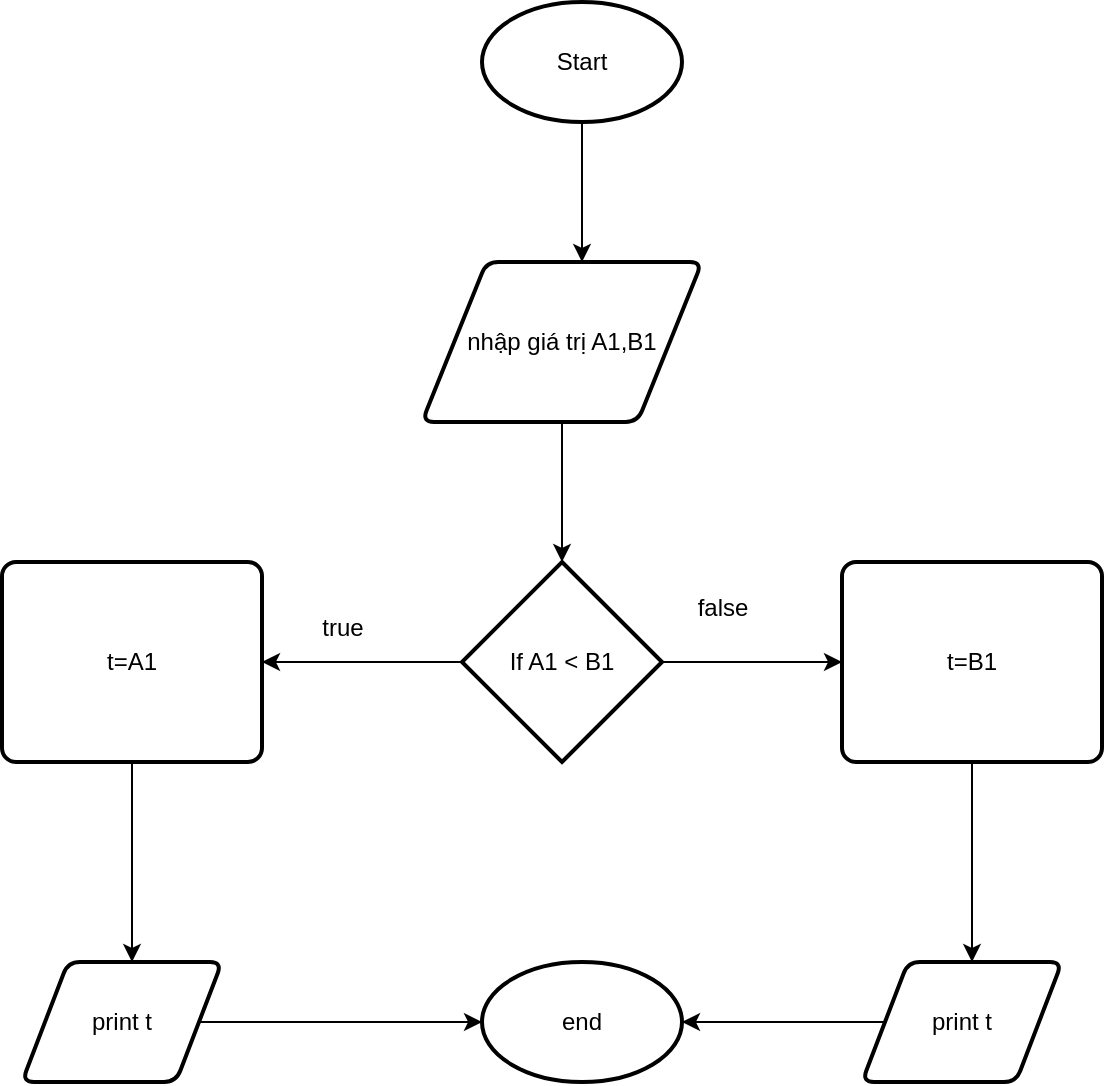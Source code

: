 <mxfile version="25.0.3">
  <diagram name="Trang-1" id="vqwA7IuI_AL6ugNA0UEH">
    <mxGraphModel dx="1434" dy="866" grid="1" gridSize="10" guides="1" tooltips="1" connect="1" arrows="1" fold="1" page="1" pageScale="1" pageWidth="827" pageHeight="1169" math="0" shadow="0">
      <root>
        <mxCell id="0" />
        <mxCell id="1" parent="0" />
        <mxCell id="xOgIHKtFTcHZ12VZrLwK-4" style="edgeStyle=orthogonalEdgeStyle;rounded=0;orthogonalLoop=1;jettySize=auto;html=1;" edge="1" parent="1" source="xOgIHKtFTcHZ12VZrLwK-3">
          <mxGeometry relative="1" as="geometry">
            <mxPoint x="400" y="250" as="targetPoint" />
          </mxGeometry>
        </mxCell>
        <mxCell id="xOgIHKtFTcHZ12VZrLwK-3" value="Start" style="strokeWidth=2;html=1;shape=mxgraph.flowchart.start_1;whiteSpace=wrap;" vertex="1" parent="1">
          <mxGeometry x="350" y="120" width="100" height="60" as="geometry" />
        </mxCell>
        <mxCell id="xOgIHKtFTcHZ12VZrLwK-6" style="edgeStyle=orthogonalEdgeStyle;rounded=0;orthogonalLoop=1;jettySize=auto;html=1;" edge="1" parent="1" source="xOgIHKtFTcHZ12VZrLwK-5">
          <mxGeometry relative="1" as="geometry">
            <mxPoint x="390" y="400" as="targetPoint" />
          </mxGeometry>
        </mxCell>
        <mxCell id="xOgIHKtFTcHZ12VZrLwK-5" value="nhập giá trị A1,B1" style="shape=parallelogram;html=1;strokeWidth=2;perimeter=parallelogramPerimeter;whiteSpace=wrap;rounded=1;arcSize=12;size=0.23;" vertex="1" parent="1">
          <mxGeometry x="320" y="250" width="140" height="80" as="geometry" />
        </mxCell>
        <mxCell id="xOgIHKtFTcHZ12VZrLwK-8" style="edgeStyle=orthogonalEdgeStyle;rounded=0;orthogonalLoop=1;jettySize=auto;html=1;" edge="1" parent="1" source="xOgIHKtFTcHZ12VZrLwK-7">
          <mxGeometry relative="1" as="geometry">
            <mxPoint x="240" y="450" as="targetPoint" />
          </mxGeometry>
        </mxCell>
        <mxCell id="xOgIHKtFTcHZ12VZrLwK-10" style="edgeStyle=orthogonalEdgeStyle;rounded=0;orthogonalLoop=1;jettySize=auto;html=1;" edge="1" parent="1" source="xOgIHKtFTcHZ12VZrLwK-7">
          <mxGeometry relative="1" as="geometry">
            <mxPoint x="530" y="450" as="targetPoint" />
          </mxGeometry>
        </mxCell>
        <mxCell id="xOgIHKtFTcHZ12VZrLwK-7" value="If A1 &amp;lt; B1" style="strokeWidth=2;html=1;shape=mxgraph.flowchart.decision;whiteSpace=wrap;" vertex="1" parent="1">
          <mxGeometry x="340" y="400" width="100" height="100" as="geometry" />
        </mxCell>
        <mxCell id="xOgIHKtFTcHZ12VZrLwK-9" value="true" style="text;html=1;align=center;verticalAlign=middle;resizable=0;points=[];autosize=1;strokeColor=none;fillColor=none;" vertex="1" parent="1">
          <mxGeometry x="260" y="418" width="40" height="30" as="geometry" />
        </mxCell>
        <mxCell id="xOgIHKtFTcHZ12VZrLwK-12" value="false" style="text;html=1;align=center;verticalAlign=middle;resizable=0;points=[];autosize=1;strokeColor=none;fillColor=none;" vertex="1" parent="1">
          <mxGeometry x="445" y="408" width="50" height="30" as="geometry" />
        </mxCell>
        <mxCell id="xOgIHKtFTcHZ12VZrLwK-16" style="edgeStyle=orthogonalEdgeStyle;rounded=0;orthogonalLoop=1;jettySize=auto;html=1;" edge="1" parent="1" source="xOgIHKtFTcHZ12VZrLwK-13">
          <mxGeometry relative="1" as="geometry">
            <mxPoint x="175" y="600" as="targetPoint" />
          </mxGeometry>
        </mxCell>
        <mxCell id="xOgIHKtFTcHZ12VZrLwK-13" value="t=A1" style="rounded=1;whiteSpace=wrap;html=1;absoluteArcSize=1;arcSize=14;strokeWidth=2;" vertex="1" parent="1">
          <mxGeometry x="110" y="400" width="130" height="100" as="geometry" />
        </mxCell>
        <mxCell id="xOgIHKtFTcHZ12VZrLwK-17" style="edgeStyle=orthogonalEdgeStyle;rounded=0;orthogonalLoop=1;jettySize=auto;html=1;" edge="1" parent="1" source="xOgIHKtFTcHZ12VZrLwK-15">
          <mxGeometry relative="1" as="geometry">
            <mxPoint x="595" y="600" as="targetPoint" />
          </mxGeometry>
        </mxCell>
        <mxCell id="xOgIHKtFTcHZ12VZrLwK-15" value="t=B1" style="rounded=1;whiteSpace=wrap;html=1;absoluteArcSize=1;arcSize=14;strokeWidth=2;" vertex="1" parent="1">
          <mxGeometry x="530" y="400" width="130" height="100" as="geometry" />
        </mxCell>
        <mxCell id="xOgIHKtFTcHZ12VZrLwK-18" value="print t" style="shape=parallelogram;html=1;strokeWidth=2;perimeter=parallelogramPerimeter;whiteSpace=wrap;rounded=1;arcSize=12;size=0.23;" vertex="1" parent="1">
          <mxGeometry x="120" y="600" width="100" height="60" as="geometry" />
        </mxCell>
        <mxCell id="xOgIHKtFTcHZ12VZrLwK-21" style="edgeStyle=orthogonalEdgeStyle;rounded=0;orthogonalLoop=1;jettySize=auto;html=1;entryX=1;entryY=0.5;entryDx=0;entryDy=0;entryPerimeter=0;" edge="1" parent="1" source="xOgIHKtFTcHZ12VZrLwK-19" target="xOgIHKtFTcHZ12VZrLwK-22">
          <mxGeometry relative="1" as="geometry">
            <mxPoint x="460" y="630" as="targetPoint" />
          </mxGeometry>
        </mxCell>
        <mxCell id="xOgIHKtFTcHZ12VZrLwK-19" value="print t" style="shape=parallelogram;html=1;strokeWidth=2;perimeter=parallelogramPerimeter;whiteSpace=wrap;rounded=1;arcSize=12;size=0.23;" vertex="1" parent="1">
          <mxGeometry x="540" y="600" width="100" height="60" as="geometry" />
        </mxCell>
        <mxCell id="xOgIHKtFTcHZ12VZrLwK-22" value="end" style="strokeWidth=2;html=1;shape=mxgraph.flowchart.start_1;whiteSpace=wrap;" vertex="1" parent="1">
          <mxGeometry x="350" y="600" width="100" height="60" as="geometry" />
        </mxCell>
        <mxCell id="xOgIHKtFTcHZ12VZrLwK-24" style="edgeStyle=orthogonalEdgeStyle;rounded=0;orthogonalLoop=1;jettySize=auto;html=1;entryX=0;entryY=0.5;entryDx=0;entryDy=0;entryPerimeter=0;" edge="1" parent="1" source="xOgIHKtFTcHZ12VZrLwK-18" target="xOgIHKtFTcHZ12VZrLwK-22">
          <mxGeometry relative="1" as="geometry" />
        </mxCell>
      </root>
    </mxGraphModel>
  </diagram>
</mxfile>

